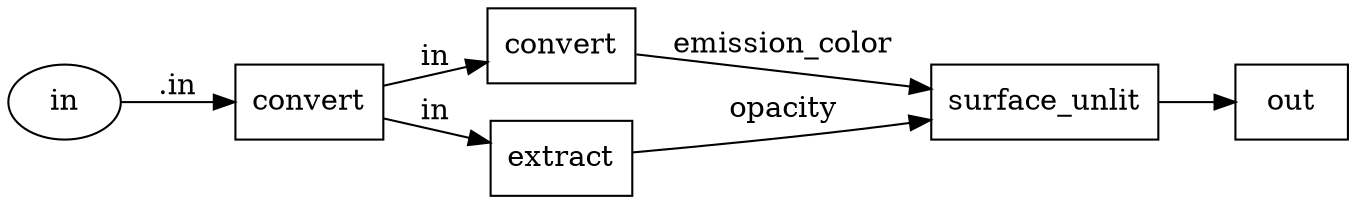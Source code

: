 digraph {
  rankdir = LR;
    NG_convert_vector4_shader_surface [label= "surface_unlit"];
    NG_convert_vector4_shader_surface[shape = box];
    NG_convert_vector4_shader_surface ->     NG_convert_vector4_shader_out;
    NG_convert_vector4_shader_out [label= "out"];
    NG_convert_vector4_shader_out[shape = box]; 
    NG_convert_vector4_shader_color4_to_color3 [label= "convert"];
    NG_convert_vector4_shader_color4_to_color3[shape = box];
    NG_convert_vector4_shader_color4_to_color3 ->     NG_convert_vector4_shader_surface [label= "emission_color"];
    NG_convert_vector4_shader_surface [label= "surface_unlit"];
    NG_convert_vector4_shader_surface[shape = box]; 
    NG_convert_vector4_shader_vec4_to_color4 [label= "convert"];
    NG_convert_vector4_shader_vec4_to_color4[shape = box];
    NG_convert_vector4_shader_vec4_to_color4 ->     NG_convert_vector4_shader_color4_to_color3 [label= "in"];
    NG_convert_vector4_shader_color4_to_color3 [label= "convert"];
    NG_convert_vector4_shader_color4_to_color3[shape = box]; 
    NG_convert_vector4_shader_inINT [label="in"];
    NG_convert_vector4_shader_inINT [shape = ellipse];
    NG_convert_vector4_shader_vec4_to_color4 [label="convert"];
    NG_convert_vector4_shader_inINT -> NG_convert_vector4_shader_vec4_to_color4 [label=".in"];
    NG_convert_vector4_shader_color4_to_float [label= "extract"];
    NG_convert_vector4_shader_color4_to_float[shape = box];
    NG_convert_vector4_shader_color4_to_float ->     NG_convert_vector4_shader_surface [label= "opacity"];
    NG_convert_vector4_shader_surface [label= "surface_unlit"];
    NG_convert_vector4_shader_surface[shape = box]; 
    NG_convert_vector4_shader_vec4_to_color4 [label= "convert"];
    NG_convert_vector4_shader_vec4_to_color4[shape = box];
    NG_convert_vector4_shader_vec4_to_color4 ->     NG_convert_vector4_shader_color4_to_float [label= "in"];
    NG_convert_vector4_shader_color4_to_float [label= "extract"];
    NG_convert_vector4_shader_color4_to_float[shape = box]; 
}
